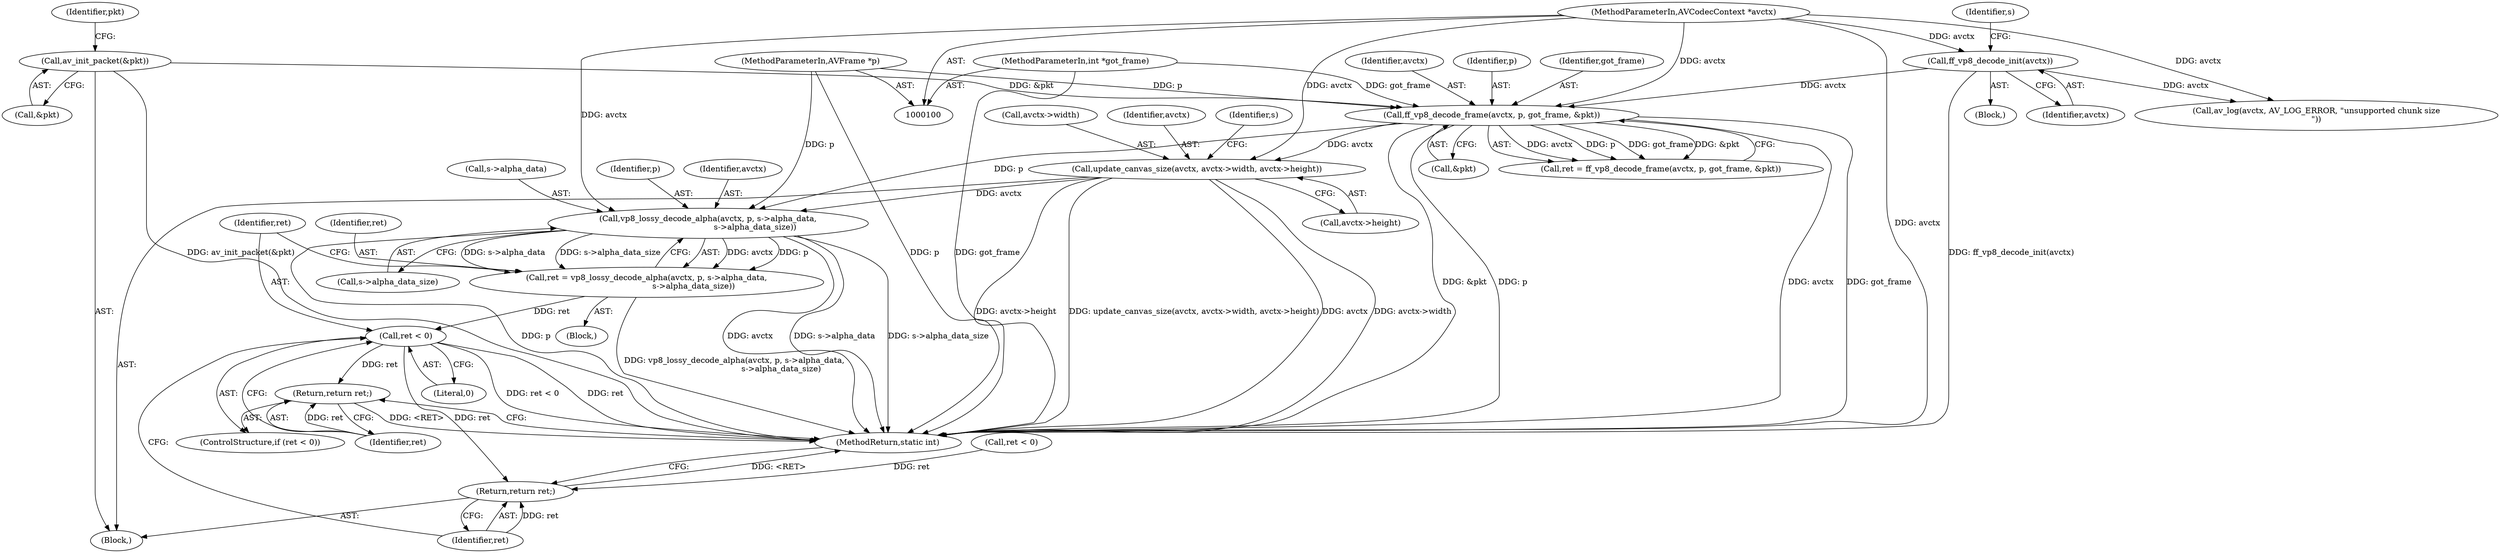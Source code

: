 digraph "0_FFmpeg_6b5d3fb26fb4be48e4966e4b1d97c2165538d4ef_0@API" {
"1000181" [label="(Call,update_canvas_size(avctx, avctx->width, avctx->height))"];
"1000169" [label="(Call,ff_vp8_decode_frame(avctx, p, got_frame, &pkt))"];
"1000121" [label="(Call,ff_vp8_decode_init(avctx))"];
"1000101" [label="(MethodParameterIn,AVCodecContext *avctx)"];
"1000102" [label="(MethodParameterIn,AVFrame *p)"];
"1000103" [label="(MethodParameterIn,int *got_frame)"];
"1000154" [label="(Call,av_init_packet(&pkt))"];
"1000196" [label="(Call,vp8_lossy_decode_alpha(avctx, p, s->alpha_data,\n                                     s->alpha_data_size))"];
"1000194" [label="(Call,ret = vp8_lossy_decode_alpha(avctx, p, s->alpha_data,\n                                     s->alpha_data_size))"];
"1000206" [label="(Call,ret < 0)"];
"1000209" [label="(Return,return ret;)"];
"1000211" [label="(Return,return ret;)"];
"1000208" [label="(Literal,0)"];
"1000210" [label="(Identifier,ret)"];
"1000181" [label="(Call,update_canvas_size(avctx, avctx->width, avctx->height))"];
"1000171" [label="(Identifier,p)"];
"1000197" [label="(Identifier,avctx)"];
"1000102" [label="(MethodParameterIn,AVFrame *p)"];
"1000191" [label="(Identifier,s)"];
"1000213" [label="(MethodReturn,static int)"];
"1000159" [label="(Identifier,pkt)"];
"1000183" [label="(Call,avctx->width)"];
"1000207" [label="(Identifier,ret)"];
"1000206" [label="(Call,ret < 0)"];
"1000186" [label="(Call,avctx->height)"];
"1000155" [label="(Call,&pkt)"];
"1000169" [label="(Call,ff_vp8_decode_frame(avctx, p, got_frame, &pkt))"];
"1000106" [label="(Block,)"];
"1000125" [label="(Identifier,s)"];
"1000205" [label="(ControlStructure,if (ret < 0))"];
"1000199" [label="(Call,s->alpha_data)"];
"1000202" [label="(Call,s->alpha_data_size)"];
"1000176" [label="(Call,ret < 0)"];
"1000172" [label="(Identifier,got_frame)"];
"1000101" [label="(MethodParameterIn,AVCodecContext *avctx)"];
"1000209" [label="(Return,return ret;)"];
"1000154" [label="(Call,av_init_packet(&pkt))"];
"1000122" [label="(Identifier,avctx)"];
"1000167" [label="(Call,ret = ff_vp8_decode_frame(avctx, p, got_frame, &pkt))"];
"1000170" [label="(Identifier,avctx)"];
"1000148" [label="(Call,av_log(avctx, AV_LOG_ERROR, \"unsupported chunk size\n\"))"];
"1000193" [label="(Block,)"];
"1000211" [label="(Return,return ret;)"];
"1000196" [label="(Call,vp8_lossy_decode_alpha(avctx, p, s->alpha_data,\n                                     s->alpha_data_size))"];
"1000212" [label="(Identifier,ret)"];
"1000173" [label="(Call,&pkt)"];
"1000103" [label="(MethodParameterIn,int *got_frame)"];
"1000195" [label="(Identifier,ret)"];
"1000121" [label="(Call,ff_vp8_decode_init(avctx))"];
"1000194" [label="(Call,ret = vp8_lossy_decode_alpha(avctx, p, s->alpha_data,\n                                     s->alpha_data_size))"];
"1000198" [label="(Identifier,p)"];
"1000182" [label="(Identifier,avctx)"];
"1000120" [label="(Block,)"];
"1000181" -> "1000106"  [label="AST: "];
"1000181" -> "1000186"  [label="CFG: "];
"1000182" -> "1000181"  [label="AST: "];
"1000183" -> "1000181"  [label="AST: "];
"1000186" -> "1000181"  [label="AST: "];
"1000191" -> "1000181"  [label="CFG: "];
"1000181" -> "1000213"  [label="DDG: avctx->height"];
"1000181" -> "1000213"  [label="DDG: update_canvas_size(avctx, avctx->width, avctx->height)"];
"1000181" -> "1000213"  [label="DDG: avctx"];
"1000181" -> "1000213"  [label="DDG: avctx->width"];
"1000169" -> "1000181"  [label="DDG: avctx"];
"1000101" -> "1000181"  [label="DDG: avctx"];
"1000181" -> "1000196"  [label="DDG: avctx"];
"1000169" -> "1000167"  [label="AST: "];
"1000169" -> "1000173"  [label="CFG: "];
"1000170" -> "1000169"  [label="AST: "];
"1000171" -> "1000169"  [label="AST: "];
"1000172" -> "1000169"  [label="AST: "];
"1000173" -> "1000169"  [label="AST: "];
"1000167" -> "1000169"  [label="CFG: "];
"1000169" -> "1000213"  [label="DDG: got_frame"];
"1000169" -> "1000213"  [label="DDG: &pkt"];
"1000169" -> "1000213"  [label="DDG: p"];
"1000169" -> "1000213"  [label="DDG: avctx"];
"1000169" -> "1000167"  [label="DDG: avctx"];
"1000169" -> "1000167"  [label="DDG: p"];
"1000169" -> "1000167"  [label="DDG: got_frame"];
"1000169" -> "1000167"  [label="DDG: &pkt"];
"1000121" -> "1000169"  [label="DDG: avctx"];
"1000101" -> "1000169"  [label="DDG: avctx"];
"1000102" -> "1000169"  [label="DDG: p"];
"1000103" -> "1000169"  [label="DDG: got_frame"];
"1000154" -> "1000169"  [label="DDG: &pkt"];
"1000169" -> "1000196"  [label="DDG: p"];
"1000121" -> "1000120"  [label="AST: "];
"1000121" -> "1000122"  [label="CFG: "];
"1000122" -> "1000121"  [label="AST: "];
"1000125" -> "1000121"  [label="CFG: "];
"1000121" -> "1000213"  [label="DDG: ff_vp8_decode_init(avctx)"];
"1000101" -> "1000121"  [label="DDG: avctx"];
"1000121" -> "1000148"  [label="DDG: avctx"];
"1000101" -> "1000100"  [label="AST: "];
"1000101" -> "1000213"  [label="DDG: avctx"];
"1000101" -> "1000148"  [label="DDG: avctx"];
"1000101" -> "1000196"  [label="DDG: avctx"];
"1000102" -> "1000100"  [label="AST: "];
"1000102" -> "1000213"  [label="DDG: p"];
"1000102" -> "1000196"  [label="DDG: p"];
"1000103" -> "1000100"  [label="AST: "];
"1000103" -> "1000213"  [label="DDG: got_frame"];
"1000154" -> "1000106"  [label="AST: "];
"1000154" -> "1000155"  [label="CFG: "];
"1000155" -> "1000154"  [label="AST: "];
"1000159" -> "1000154"  [label="CFG: "];
"1000154" -> "1000213"  [label="DDG: av_init_packet(&pkt)"];
"1000196" -> "1000194"  [label="AST: "];
"1000196" -> "1000202"  [label="CFG: "];
"1000197" -> "1000196"  [label="AST: "];
"1000198" -> "1000196"  [label="AST: "];
"1000199" -> "1000196"  [label="AST: "];
"1000202" -> "1000196"  [label="AST: "];
"1000194" -> "1000196"  [label="CFG: "];
"1000196" -> "1000213"  [label="DDG: avctx"];
"1000196" -> "1000213"  [label="DDG: s->alpha_data"];
"1000196" -> "1000213"  [label="DDG: s->alpha_data_size"];
"1000196" -> "1000213"  [label="DDG: p"];
"1000196" -> "1000194"  [label="DDG: avctx"];
"1000196" -> "1000194"  [label="DDG: p"];
"1000196" -> "1000194"  [label="DDG: s->alpha_data"];
"1000196" -> "1000194"  [label="DDG: s->alpha_data_size"];
"1000194" -> "1000193"  [label="AST: "];
"1000195" -> "1000194"  [label="AST: "];
"1000207" -> "1000194"  [label="CFG: "];
"1000194" -> "1000213"  [label="DDG: vp8_lossy_decode_alpha(avctx, p, s->alpha_data,\n                                     s->alpha_data_size)"];
"1000194" -> "1000206"  [label="DDG: ret"];
"1000206" -> "1000205"  [label="AST: "];
"1000206" -> "1000208"  [label="CFG: "];
"1000207" -> "1000206"  [label="AST: "];
"1000208" -> "1000206"  [label="AST: "];
"1000210" -> "1000206"  [label="CFG: "];
"1000212" -> "1000206"  [label="CFG: "];
"1000206" -> "1000213"  [label="DDG: ret"];
"1000206" -> "1000213"  [label="DDG: ret < 0"];
"1000206" -> "1000209"  [label="DDG: ret"];
"1000206" -> "1000211"  [label="DDG: ret"];
"1000209" -> "1000205"  [label="AST: "];
"1000209" -> "1000210"  [label="CFG: "];
"1000210" -> "1000209"  [label="AST: "];
"1000213" -> "1000209"  [label="CFG: "];
"1000209" -> "1000213"  [label="DDG: <RET>"];
"1000210" -> "1000209"  [label="DDG: ret"];
"1000211" -> "1000106"  [label="AST: "];
"1000211" -> "1000212"  [label="CFG: "];
"1000212" -> "1000211"  [label="AST: "];
"1000213" -> "1000211"  [label="CFG: "];
"1000211" -> "1000213"  [label="DDG: <RET>"];
"1000212" -> "1000211"  [label="DDG: ret"];
"1000176" -> "1000211"  [label="DDG: ret"];
}
